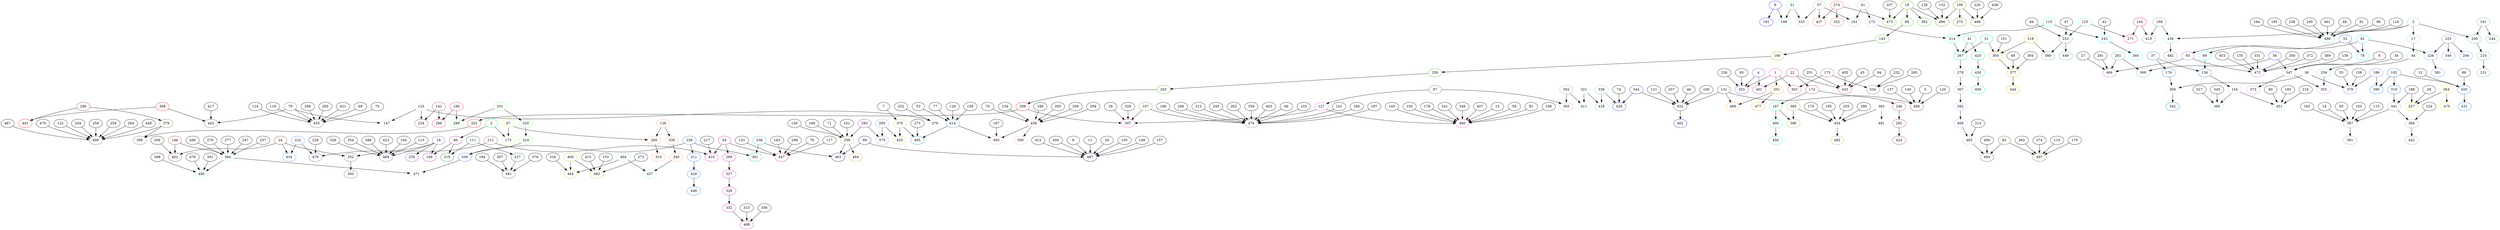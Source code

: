 digraph sample {
9 [color="#1717fd"];
51 [color="#73fda1"];
57 [color="#a1cf8a"];
274 [color="#e65c45"];
18 [color="#45b800"];
109 [color="#5c8a00"];
299 [color="#cf1700"];
379 [color="#45732e"];
296 [color="#8a2e2e"];
368 [color="#fd0000"];
79 [color="#73455c"];
123 [color="#e6e6e6"];
142 [color="#8a2e45"];
190 [color="#fd175c"];
201 [color="#73fd73"];
384 [color="#a1fdb8"];
146 [color="#a12e17"];
24 [color="#732e00"];
222 [color="#2e8afd"];
16 [color="#7345a1"];
86 [color="#a100a1"];
111 [color="#175c2e"];
2 [color="#00e645"];
67 [color="#e6fd5c"];
126 [color="#fda173"];
404 [color="#8afda1"];
409 [color="#cfb82e"];
212 [color="#8a4545"];
54 [color="#cf17a1"];
239 [color="#1773e6"];
338 [color="#17b8b8"];
358 [color="#cfa145"];
293 [color="#8a17b8"];
295 [color="#8aa1fd"];
370 [color="#cfcf5c"];
414 [color="#178acf"];
458 [color="#fda1e6"];
99 [color="#000045"];
107 [color="#a17345"];
127 [color="#fd45cf"];
97 [color="#2e7345"];
302 [color="#cf8acf"];
321 [color="#cffde6"];
336 [color="#73cfa1"];
344 [color="#0017b8"];
131 [color="#452e00"];
351 [color="#fda12e"];
1 [color="#fd2ea1"];
4 [color="#732ecf"];
22 [color="#b81773"];
174 [color="#a12e45"];
197 [color="#17fd8a"];
395 [color="#8ab82e"];
383 [color="#fdfdfd"];
175 [color="#a1458a"];
61 [color="#b8b8e6"];
82 [color="#455c17"];
31 [color="#00cfa1"];
218 [color="#e6a100"];
253 [color="#45a173"];
125 [color="#45fdb8"];
144 [color="#fd002e"];
169 [color="#738a73"];
3 [color="#73e68a"];
347 [color="#e673fd"];
56 [color="#2e17cf"];
281 [color="#45b8b8"];
65 [color="#b845e6"];
33 [color="#1745b8"];
62 [color="#17e6fd"];
154 [color="#a1cfe6"];
37 [color="#0073b8"];
36 [color="#e6e6e6"];
186 [color="#7373e6"];
192 [color="#0073e6"];
341 [color="#8aa1b8"];
188 [color="#2e0017"];
364 [color="#fde617"];
225 [color="#5c8ae6"];
181 [color="#5cb85c"];
41 [color="#00e673"];
110 [color="#17fdfd"];
191 [color="#1717fd"];
199 [color="#1717fd"];
199 [color="#73fda1"];
333 [color="#73fda1"];
333 [color="#a1cf8a"];
437 [color="#a1cf8a"];
437 [color="#e65c45"];
473 [color="#e65c45"];
473 [color="#45b800"];
496 [color="#45b800"];
496 [color="#5c8a00"];
498 [color="#5c8a00"];
275 [color="#5c8a00"];
68 [color="#45b800"];
143 [color="#45b800"];
180 [color="#45b800"];
250 [color="#45b800"];
263 [color="#45b800"];
325 [color="#cf1700"];
399 [color="#cf1700"];
399 [color="#45732e"];
499 [color="#45732e"];
441 [color="#8a2e2e"];
441 [color="#fd0000"];
443 [color="#fd0000"];
443 [color="#73455c"];
455 [color="#73455c"];
147 [color="#73455c"];
147 [color="#e6e6e6"];
234 [color="#e6e6e6"];
234 [color="#8a2e45"];
286 [color="#8a2e45"];
286 [color="#fd175c"];
288 [color="#fd175c"];
288 [color="#73fd73"];
320 [color="#73fd73"];
324 [color="#73fd73"];
330 [color="#73fd73"];
471 [color="#73fd73"];
471 [color="#a1fdb8"];
495 [color="#a1fdb8"];
402 [color="#a12e17"];
402 [color="#732e00"];
434 [color="#732e00"];
434 [color="#2e8afd"];
479 [color="#2e8afd"];
479 [color="#7345a1"];
489 [color="#7345a1"];
168 [color="#7345a1"];
168 [color="#a100a1"];
219 [color="#a100a1"];
219 [color="#175c2e"];
227 [color="#175c2e"];
481 [color="#175c2e"];
173 [color="#00e645"];
173 [color="#e6fd5c"];
260 [color="#e6fd5c"];
260 [color="#fda173"];
339 [color="#fda173"];
340 [color="#fda173"];
457 [color="#fda173"];
457 [color="#8afda1"];
464 [color="#8afda1"];
464 [color="#cfb82e"];
483 [color="#cfb82e"];
310 [color="#e6fd5c"];
310 [color="#fda173"];
230 [color="#7345a1"];
352 [color="#732e00"];
352 [color="#8a4545"];
410 [color="#8a4545"];
410 [color="#cf17a1"];
447 [color="#cf17a1"];
269 [color="#cf17a1"];
327 [color="#cf17a1"];
328 [color="#cf17a1"];
332 [color="#cf17a1"];
468 [color="#cf17a1"];
393 [color="#732e00"];
393 [color="#8a4545"];
330 [color="#1773e6"];
361 [color="#1773e6"];
361 [color="#17b8b8"];
463 [color="#17b8b8"];
463 [color="#cfa145"];
484 [color="#cfa145"];
375 [color="#8a17b8"];
375 [color="#8aa1fd"];
435 [color="#8aa1fd"];
435 [color="#cfcf5c"];
485 [color="#cfcf5c"];
485 [color="#178acf"];
493 [color="#178acf"];
493 [color="#fda1e6"];
500 [color="#fda1e6"];
463 [color="#000045"];
487 [color="#000045"];
311 [color="#1773e6"];
426 [color="#1773e6"];
446 [color="#1773e6"];
279 [color="#e6e6e6"];
397 [color="#cf1700"];
397 [color="#a17345"];
476 [color="#a17345"];
397 [color="#fd45cf"];
480 [color="#fd45cf"];
365 [color="#2e7345"];
365 [color="#cf8acf"];
411 [color="#cf8acf"];
411 [color="#cffde6"];
418 [color="#cffde6"];
418 [color="#73cfa1"];
428 [color="#73cfa1"];
428 [color="#0017b8"];
452 [color="#0017b8"];
462 [color="#0017b8"];
452 [color="#452e00"];
469 [color="#452e00"];
469 [color="#fda12e"];
477 [color="#fda12e"];
353 [color="#fd2ea1"];
353 [color="#732ecf"];
401 [color="#732ecf"];
401 [color="#b81773"];
433 [color="#b81773"];
396 [color="#17fd8a"];
396 [color="#8ab82e"];
454 [color="#8ab82e"];
482 [color="#8ab82e"];
454 [color="#fdfdfd"];
491 [color="#fdfdfd"];
400 [color="#17fd8a"];
456 [color="#17fd8a"];
246 [color="#a12e45"];
292 [color="#a12e45"];
424 [color="#a12e45"];
303 [color="#fd2ea1"];
303 [color="#a1458a"];
334 [color="#a1458a"];
406 [color="#452e00"];
382 [color="#45b800"];
322 [color="#e65c45"];
161 [color="#a1cf8a"];
161 [color="#b8b8e6"];
172 [color="#b8b8e6"];
214 [color="#b8b8e6"];
267 [color="#b8b8e6"];
278 [color="#b8b8e6"];
367 [color="#b8b8e6"];
392 [color="#b8b8e6"];
408 [color="#b8b8e6"];
465 [color="#b8b8e6"];
494 [color="#b8b8e6"];
494 [color="#455c17"];
497 [color="#455c17"];
267 [color="#00cfa1"];
305 [color="#00cfa1"];
305 [color="#e6a100"];
380 [color="#e6a100"];
380 [color="#45a173"];
449 [color="#45a173"];
271 [color="#45fdb8"];
271 [color="#fd002e"];
419 [color="#fd002e"];
419 [color="#738a73"];
436 [color="#738a73"];
492 [color="#738a73"];
436 [color="#73e68a"];
486 [color="#73e68a"];
17 [color="#73e68a"];
44 [color="#73e68a"];
254 [color="#73e68a"];
355 [color="#73e68a"];
355 [color="#e673fd"];
373 [color="#e673fd"];
369 [color="#2e17cf"];
369 [color="#45b8b8"];
466 [color="#45b8b8"];
466 [color="#b845e6"];
472 [color="#b845e6"];
78 [color="#1745b8"];
78 [color="#17e6fd"];
89 [color="#17e6fd"];
136 [color="#17e6fd"];
385 [color="#a1cfe6"];
451 [color="#a1cfe6"];
136 [color="#0073b8"];
176 [color="#0073b8"];
309 [color="#0073b8"];
342 [color="#0073b8"];
309 [color="#e6e6e6"];
378 [color="#e6e6e6"];
378 [color="#7373e6"];
390 [color="#7373e6"];
390 [color="#0073e6"];
420 [color="#0073e6"];
431 [color="#0073e6"];
319 [color="#0073e6"];
387 [color="#8aa1b8"];
391 [color="#8aa1b8"];
427 [color="#2e0017"];
427 [color="#fde617"];
475 [color="#fde617"];
394 [color="#8aa1b8"];
442 [color="#8aa1b8"];
226 [color="#17e6fd"];
226 [color="#5c8ae6"];
294 [color="#5c8ae6"];
346 [color="#5c8ae6"];
381 [color="#17e6fd"];
381 [color="#5c8ae6"];
200 [color="#73e68a"];
200 [color="#5cb85c"];
244 [color="#5cb85c"];
210 [color="#73e68a"];
210 [color="#5cb85c"];
231 [color="#73e68a"];
231 [color="#5cb85c"];
377 [color="#00cfa1"];
377 [color="#e6a100"];
444 [color="#00cfa1"];
444 [color="#e6a100"];
267 [color="#00e673"];
425 [color="#00e673"];
430 [color="#00e673"];
459 [color="#00e673"];
214 [color="#17fdfd"];
243 [color="#17fdfd"];
360 [color="#17fdfd"];
1 -> 303[color="black"];
1 -> 351[color="black"];
1 -> 353[color="black"];
2 -> 86[color="black"];
2 -> 173[color="black"];
3 -> 17[color="black"];
3 -> 200[color="black"];
3 -> 436[color="black"];
3 -> 486[color="black"];
4 -> 353[color="black"];
4 -> 401[color="black"];
5 -> 406[color="black"];
6 -> 347[color="black"];
7 -> 370[color="black"];
8 -> 487[color="black"];
9 -> 191[color="black"];
9 -> 199[color="black"];
11 -> 487[color="black"];
12 -> 420[color="black"];
13 -> 480[color="black"];
14 -> 387[color="black"];
16 -> 168[color="black"];
16 -> 230[color="black"];
16 -> 479[color="black"];
16 -> 489[color="black"];
17 -> 44[color="black"];
18 -> 68[color="black"];
18 -> 382[color="black"];
18 -> 473[color="black"];
18 -> 496[color="black"];
22 -> 174[color="black"];
22 -> 401[color="black"];
22 -> 433[color="black"];
24 -> 352[color="black"];
24 -> 402[color="black"];
24 -> 434[color="black"];
26 -> 487[color="black"];
27 -> 466[color="black"];
28 -> 427[color="black"];
29 -> 397[color="black"];
31 -> 267[color="black"];
31 -> 305[color="black"];
33 -> 65[color="black"];
33 -> 78[color="black"];
34 -> 347[color="black"];
36 -> 309[color="black"];
36 -> 378[color="black"];
37 -> 136[color="black"];
37 -> 176[color="black"];
41 -> 267[color="black"];
41 -> 425[color="black"];
42 -> 243[color="black"];
44 -> 254[color="black"];
45 -> 433[color="black"];
46 -> 452[color="black"];
47 -> 253[color="black"];
48 -> 486[color="black"];
49 -> 377[color="black"];
51 -> 199[color="black"];
51 -> 333[color="black"];
53 -> 414[color="black"];
54 -> 269[color="black"];
54 -> 410[color="black"];
54 -> 447[color="black"];
55 -> 378[color="black"];
56 -> 347[color="black"];
56 -> 369[color="black"];
57 -> 161[color="black"];
57 -> 333[color="black"];
57 -> 437[color="black"];
59 -> 480[color="black"];
61 -> 161[color="black"];
61 -> 172[color="black"];
62 -> 78[color="black"];
62 -> 89[color="black"];
62 -> 226[color="black"];
65 -> 466[color="black"];
65 -> 472[color="black"];
66 -> 476[color="black"];
67 -> 173[color="black"];
67 -> 260[color="black"];
68 -> 143[color="black"];
69 -> 455[color="black"];
70 -> 458[color="black"];
71 -> 358[color="black"];
74 -> 428[color="black"];
75 -> 455[color="black"];
76 -> 447[color="black"];
77 -> 414[color="black"];
79 -> 147[color="black"];
79 -> 443[color="black"];
79 -> 455[color="black"];
80 -> 451[color="black"];
81 -> 480[color="black"];
82 -> 494[color="black"];
82 -> 497[color="black"];
84 -> 253[color="black"];
86 -> 168[color="black"];
86 -> 219[color="black"];
88 -> 420[color="black"];
89 -> 136[color="black"];
91 -> 486[color="black"];
93 -> 353[color="black"];
94 -> 433[color="black"];
95 -> 387[color="black"];
97 -> 127[color="black"];
97 -> 365[color="black"];
98 -> 486[color="black"];
99 -> 463[color="black"];
99 -> 487[color="black"];
100 -> 452[color="black"];
101 -> 358[color="black"];
102 -> 476[color="black"];
103 -> 387[color="black"];
104 -> 489[color="black"];
105 -> 487[color="black"];
107 -> 397[color="black"];
107 -> 476[color="black"];
108 -> 480[color="black"];
109 -> 275[color="black"];
109 -> 496[color="black"];
109 -> 498[color="black"];
110 -> 214[color="black"];
110 -> 243[color="black"];
111 -> 219[color="black"];
111 -> 227[color="black"];
113 -> 489[color="black"];
114 -> 455[color="black"];
115 -> 387[color="black"];
116 -> 486[color="black"];
117 -> 447[color="black"];
118 -> 455[color="black"];
119 -> 497[color="black"];
120 -> 406[color="black"];
121 -> 452[color="black"];
122 -> 499[color="black"];
123 -> 147[color="black"];
123 -> 234[color="black"];
123 -> 279[color="black"];
125 -> 253[color="black"];
125 -> 271[color="black"];
126 -> 260[color="black"];
126 -> 339[color="black"];
127 -> 397[color="black"];
127 -> 480[color="black"];
128 -> 496[color="black"];
129 -> 414[color="black"];
130 -> 358[color="black"];
131 -> 406[color="black"];
131 -> 452[color="black"];
131 -> 469[color="black"];
132 -> 496[color="black"];
133 -> 447[color="black"];
134 -> 458[color="black"];
135 -> 472[color="black"];
136 -> 154[color="black"];
137 -> 406[color="black"];
139 -> 347[color="black"];
140 -> 406[color="black"];
141 -> 476[color="black"];
142 -> 234[color="black"];
142 -> 286[color="black"];
143 -> 180[color="black"];
144 -> 271[color="black"];
144 -> 419[color="black"];
145 -> 480[color="black"];
146 -> 384[color="black"];
146 -> 402[color="black"];
148 -> 487[color="black"];
150 -> 480[color="black"];
151 -> 305[color="black"];
153 -> 483[color="black"];
154 -> 385[color="black"];
154 -> 451[color="black"];
157 -> 487[color="black"];
158 -> 378[color="black"];
159 -> 414[color="black"];
160 -> 476[color="black"];
163 -> 447[color="black"];
164 -> 486[color="black"];
166 -> 358[color="black"];
167 -> 493[color="black"];
169 -> 419[color="black"];
169 -> 436[color="black"];
170 -> 454[color="black"];
172 -> 214[color="black"];
174 -> 197[color="black"];
174 -> 246[color="black"];
175 -> 303[color="black"];
175 -> 334[color="black"];
176 -> 309[color="black"];
178 -> 480[color="black"];
179 -> 497[color="black"];
180 -> 250[color="black"];
181 -> 200[color="black"];
181 -> 244[color="black"];
182 -> 387[color="black"];
184 -> 481[color="black"];
185 -> 486[color="black"];
186 -> 378[color="black"];
186 -> 390[color="black"];
187 -> 476[color="black"];
188 -> 341[color="black"];
188 -> 427[color="black"];
189 -> 458[color="black"];
190 -> 286[color="black"];
190 -> 288[color="black"];
192 -> 319[color="black"];
192 -> 390[color="black"];
192 -> 420[color="black"];
193 -> 451[color="black"];
195 -> 454[color="black"];
197 -> 396[color="black"];
197 -> 400[color="black"];
198 -> 476[color="black"];
200 -> 210[color="black"];
201 -> 288[color="black"];
201 -> 320[color="black"];
204 -> 499[color="black"];
205 -> 458[color="black"];
206 -> 402[color="black"];
207 -> 452[color="black"];
208 -> 476[color="black"];
209 -> 458[color="black"];
210 -> 231[color="black"];
212 -> 352[color="black"];
212 -> 410[color="black"];
213 -> 476[color="black"];
214 -> 267[color="black"];
216 -> 451[color="black"];
217 -> 410[color="black"];
218 -> 305[color="black"];
218 -> 380[color="black"];
220 -> 498[color="black"];
222 -> 434[color="black"];
222 -> 479[color="black"];
224 -> 394[color="black"];
225 -> 226[color="black"];
225 -> 294[color="black"];
225 -> 346[color="black"];
226 -> 381[color="black"];
227 -> 481[color="black"];
229 -> 479[color="black"];
232 -> 334[color="black"];
236 -> 353[color="black"];
238 -> 486[color="black"];
239 -> 311[color="black"];
239 -> 330[color="black"];
239 -> 361[color="black"];
240 -> 486[color="black"];
241 -> 480[color="black"];
243 -> 360[color="black"];
245 -> 476[color="black"];
246 -> 292[color="black"];
247 -> 384[color="black"];
250 -> 263[color="black"];
251 -> 433[color="black"];
252 -> 279[color="black"];
253 -> 380[color="black"];
253 -> 449[color="black"];
254 -> 355[color="black"];
255 -> 454[color="black"];
257 -> 384[color="black"];
258 -> 499[color="black"];
259 -> 499[color="black"];
260 -> 310[color="black"];
262 -> 476[color="black"];
263 -> 299[color="black"];
264 -> 499[color="black"];
265 -> 334[color="black"];
266 -> 384[color="black"];
267 -> 278[color="black"];
268 -> 455[color="black"];
269 -> 327[color="black"];
270 -> 384[color="black"];
272 -> 483[color="black"];
273 -> 485[color="black"];
274 -> 322[color="black"];
274 -> 437[color="black"];
274 -> 473[color="black"];
277 -> 384[color="black"];
278 -> 367[color="black"];
281 -> 369[color="black"];
281 -> 466[color="black"];
284 -> 458[color="black"];
285 -> 455[color="black"];
290 -> 454[color="black"];
291 -> 466[color="black"];
292 -> 424[color="black"];
293 -> 358[color="black"];
293 -> 375[color="black"];
295 -> 375[color="black"];
295 -> 435[color="black"];
296 -> 379[color="black"];
296 -> 441[color="black"];
298 -> 447[color="black"];
299 -> 325[color="black"];
299 -> 397[color="black"];
301 -> 495[color="black"];
302 -> 365[color="black"];
302 -> 411[color="black"];
304 -> 377[color="black"];
305 -> 377[color="black"];
307 -> 481[color="black"];
309 -> 342[color="black"];
311 -> 426[color="black"];
313 -> 465[color="black"];
315 -> 468[color="black"];
316 -> 464[color="black"];
317 -> 385[color="black"];
319 -> 341[color="black"];
320 -> 324[color="black"];
321 -> 411[color="black"];
321 -> 418[color="black"];
324 -> 330[color="black"];
325 -> 399[color="black"];
326 -> 489[color="black"];
327 -> 328[color="black"];
328 -> 332[color="black"];
329 -> 397[color="black"];
330 -> 471[color="black"];
331 -> 472[color="black"];
332 -> 468[color="black"];
336 -> 418[color="black"];
336 -> 428[color="black"];
337 -> 473[color="black"];
338 -> 361[color="black"];
338 -> 463[color="black"];
339 -> 340[color="black"];
340 -> 457[color="black"];
341 -> 387[color="black"];
341 -> 394[color="black"];
344 -> 428[color="black"];
344 -> 452[color="black"];
345 -> 385[color="black"];
347 -> 355[color="black"];
347 -> 373[color="black"];
349 -> 480[color="black"];
350 -> 472[color="black"];
351 -> 469[color="black"];
351 -> 477[color="black"];
352 -> 393[color="black"];
354 -> 489[color="black"];
356 -> 468[color="black"];
358 -> 463[color="black"];
358 -> 484[color="black"];
359 -> 476[color="black"];
362 -> 497[color="black"];
364 -> 427[color="black"];
364 -> 475[color="black"];
367 -> 392[color="black"];
368 -> 441[color="black"];
368 -> 443[color="black"];
370 -> 435[color="black"];
370 -> 485[color="black"];
372 -> 472[color="black"];
374 -> 497[color="black"];
376 -> 481[color="black"];
377 -> 444[color="black"];
379 -> 399[color="black"];
379 -> 499[color="black"];
383 -> 454[color="black"];
383 -> 491[color="black"];
384 -> 471[color="black"];
384 -> 495[color="black"];
387 -> 391[color="black"];
388 -> 489[color="black"];
389 -> 472[color="black"];
392 -> 408[color="black"];
394 -> 442[color="black"];
395 -> 396[color="black"];
395 -> 454[color="black"];
398 -> 495[color="black"];
400 -> 456[color="black"];
403 -> 476[color="black"];
404 -> 457[color="black"];
404 -> 464[color="black"];
405 -> 433[color="black"];
407 -> 480[color="black"];
408 -> 465[color="black"];
409 -> 464[color="black"];
409 -> 483[color="black"];
412 -> 487[color="black"];
414 -> 485[color="black"];
414 -> 493[color="black"];
415 -> 483[color="black"];
417 -> 443[color="black"];
420 -> 431[color="black"];
421 -> 455[color="black"];
423 -> 489[color="black"];
425 -> 430[color="black"];
426 -> 446[color="black"];
430 -> 459[color="black"];
436 -> 492[color="black"];
438 -> 498[color="black"];
448 -> 499[color="black"];
450 -> 487[color="black"];
452 -> 462[color="black"];
453 -> 472[color="black"];
454 -> 482[color="black"];
458 -> 493[color="black"];
458 -> 500[color="black"];
461 -> 486[color="black"];
465 -> 494[color="black"];
467 -> 499[color="black"];
470 -> 499[color="black"];
478 -> 495[color="black"];
490 -> 494[color="black"];
}
